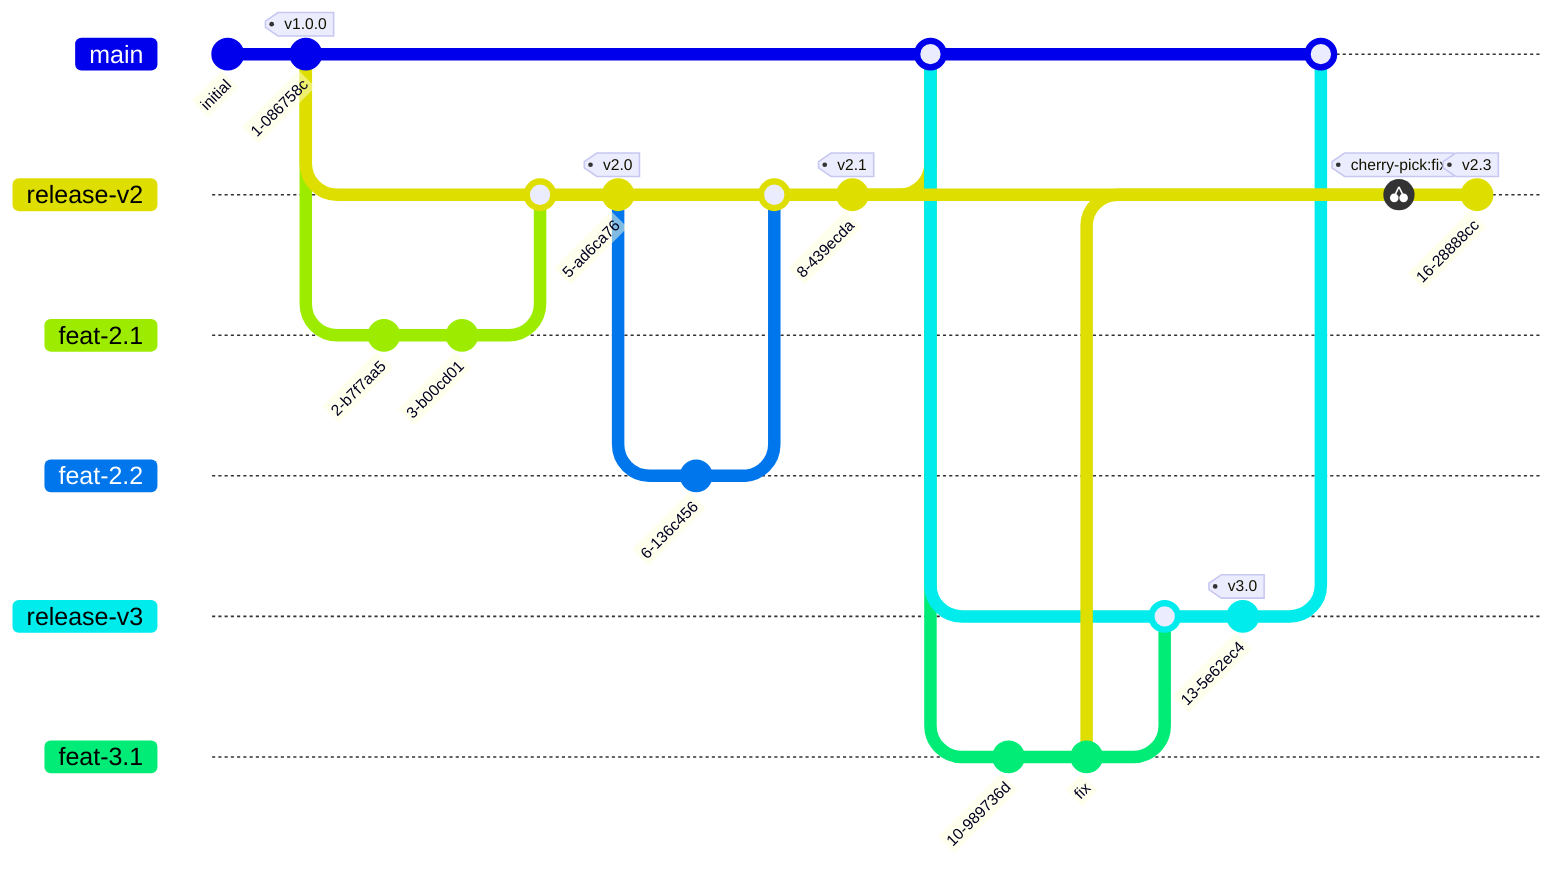 gitGraph
    commit id: "initial"
    commit tag: "v1.0.0"
    branch "release-v2"
    branch "feat-2.1"
    commit
    commit
    checkout release-v2
    merge feat-2.1
    commit tag: "v2.0"
    branch feat-2.2
    commit
    checkout release-v2
    merge  feat-2.2
    commit tag: "v2.1"
    checkout main
    merge release-v2
    branch release-v3
    checkout release-v3
    branch feat-3.1
    commit
    commit id: "fix"
    checkout release-v3
    merge feat-3.1
    commit tag: "v3.0"
    checkout main
    merge release-v3
    checkout release-v2
    cherry-pick id: "fix"
    commit tag: "v2.3"
